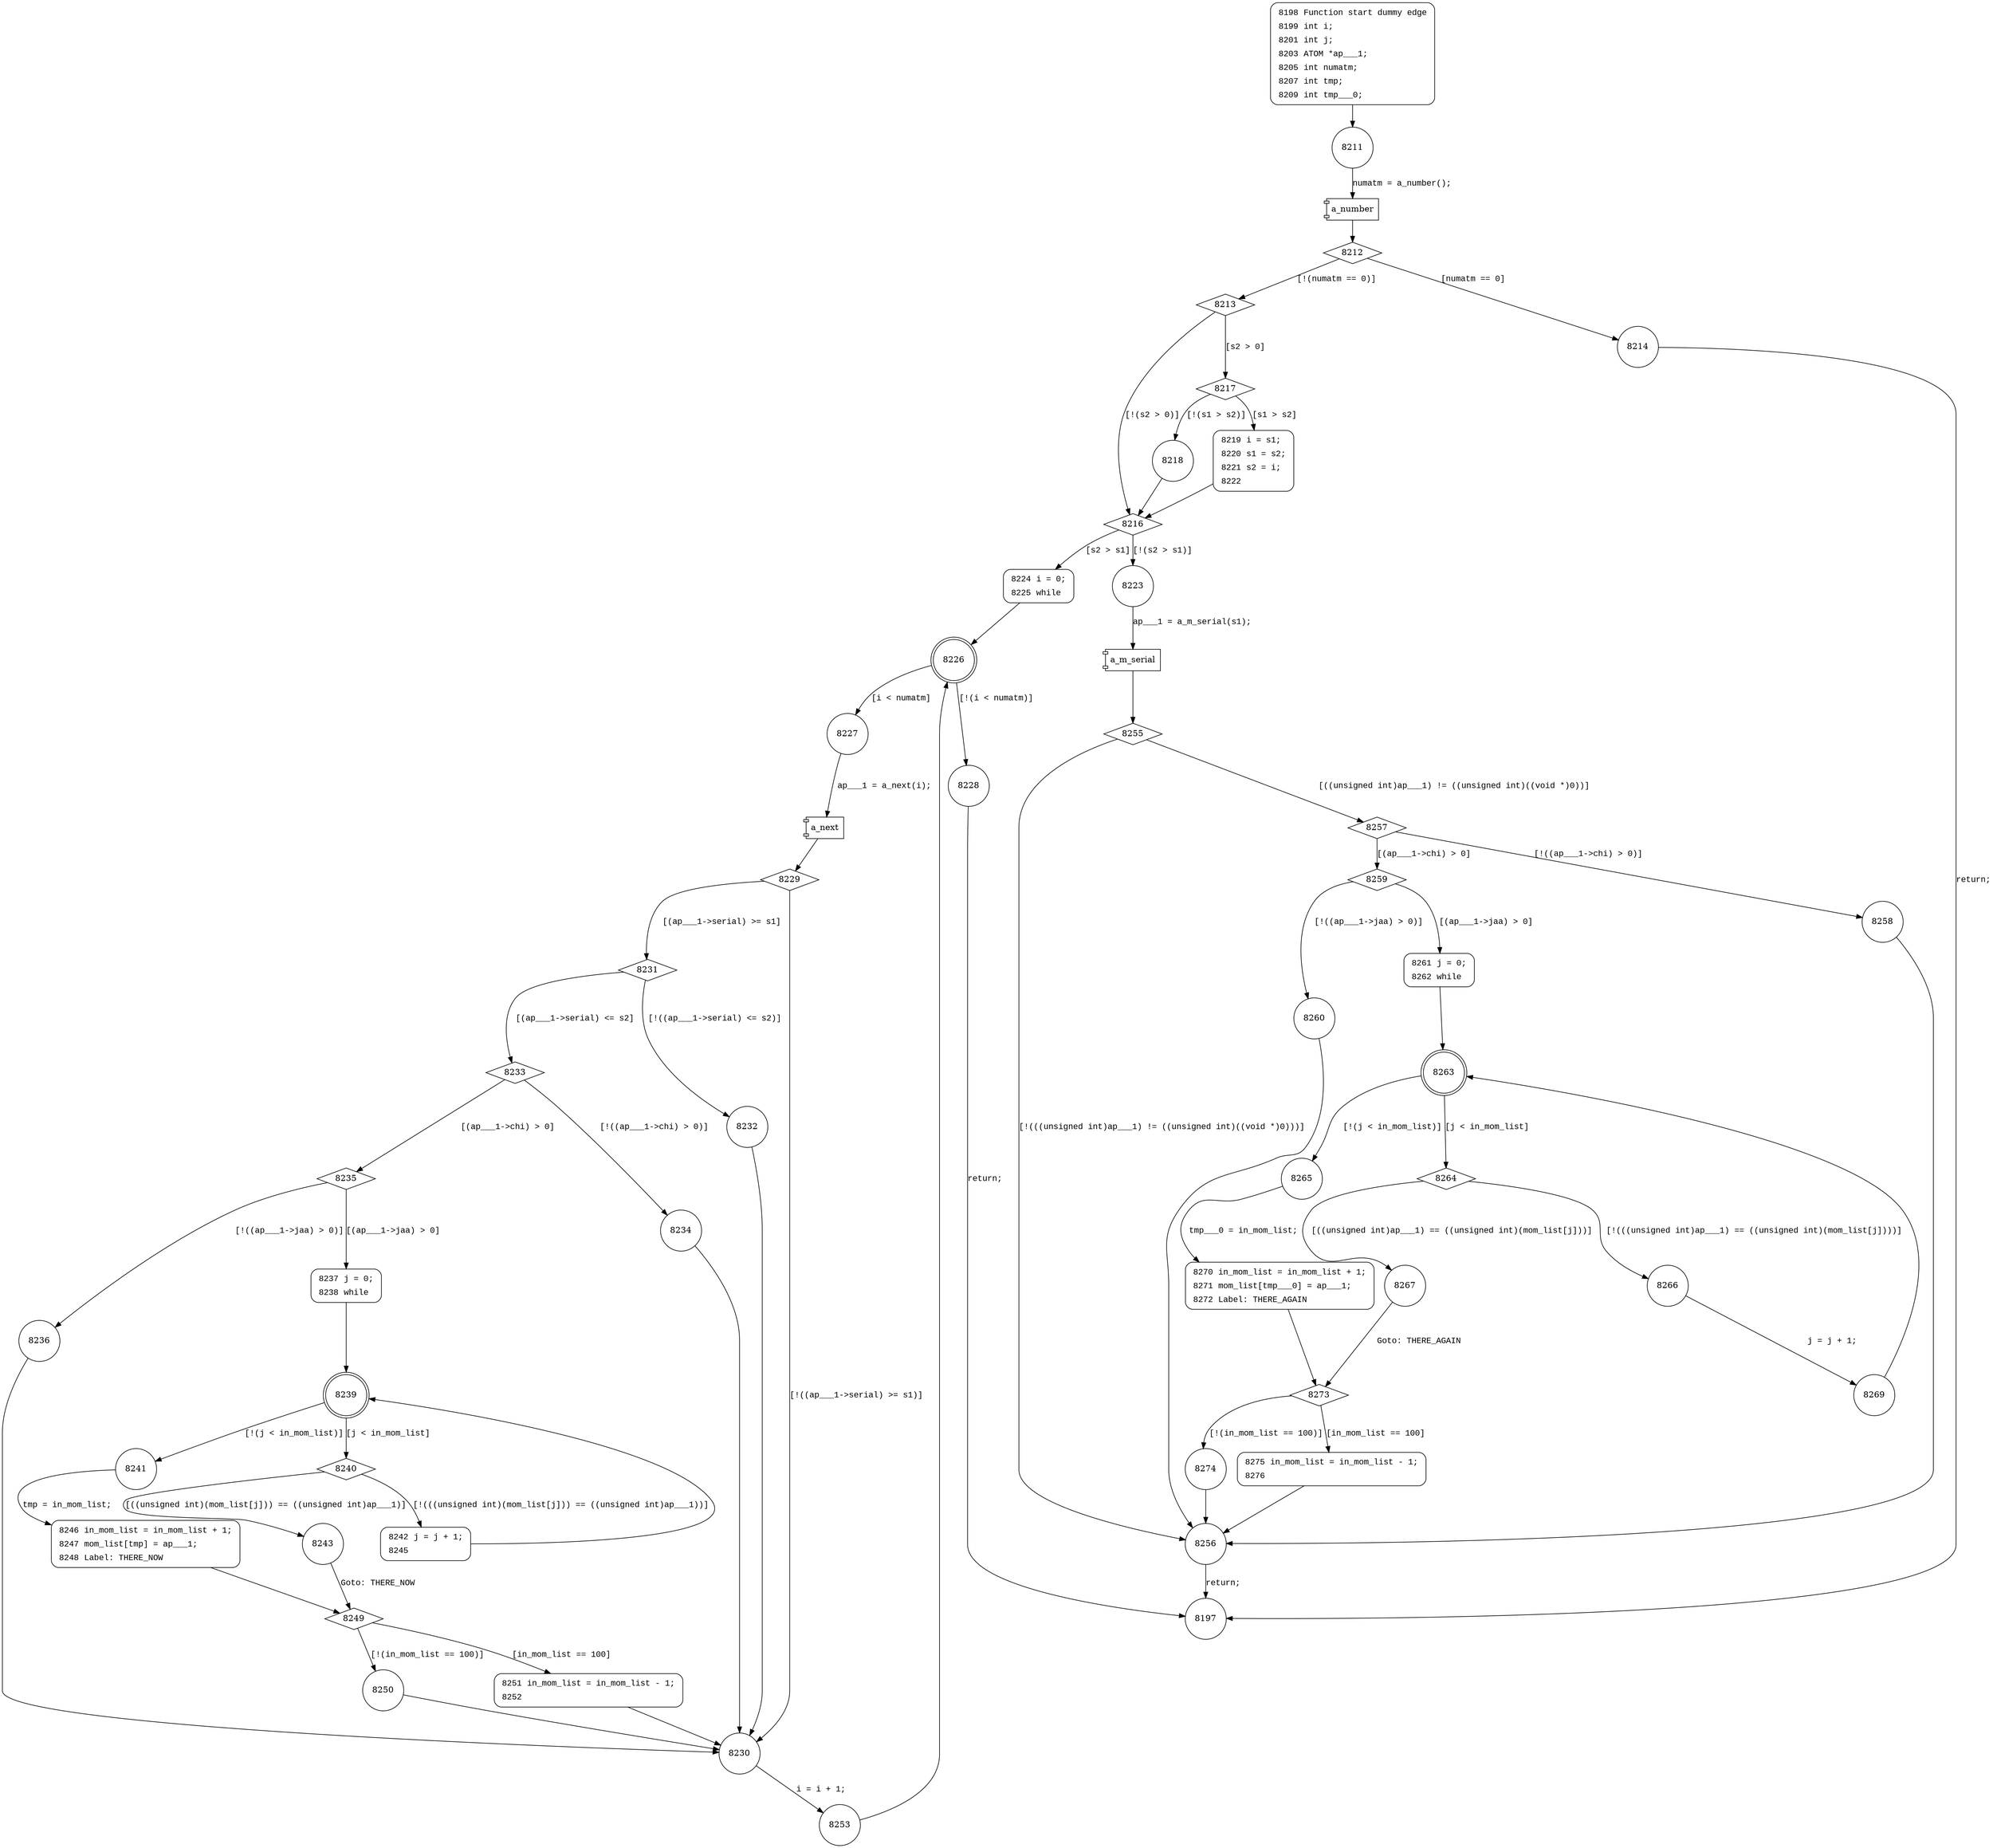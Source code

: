 digraph mom_add {
8211 [shape="circle"]
8212 [shape="diamond"]
8213 [shape="diamond"]
8214 [shape="circle"]
8216 [shape="diamond"]
8217 [shape="diamond"]
8218 [shape="circle"]
8219 [shape="circle"]
8223 [shape="circle"]
8224 [shape="circle"]
8226 [shape="doublecircle"]
8228 [shape="circle"]
8227 [shape="circle"]
8229 [shape="diamond"]
8230 [shape="circle"]
8231 [shape="diamond"]
8232 [shape="circle"]
8233 [shape="diamond"]
8234 [shape="circle"]
8235 [shape="diamond"]
8236 [shape="circle"]
8237 [shape="circle"]
8239 [shape="doublecircle"]
8241 [shape="circle"]
8240 [shape="diamond"]
8242 [shape="circle"]
8243 [shape="circle"]
8249 [shape="diamond"]
8250 [shape="circle"]
8251 [shape="circle"]
8253 [shape="circle"]
8246 [shape="circle"]
8255 [shape="diamond"]
8256 [shape="circle"]
8257 [shape="diamond"]
8258 [shape="circle"]
8259 [shape="diamond"]
8260 [shape="circle"]
8261 [shape="circle"]
8263 [shape="doublecircle"]
8265 [shape="circle"]
8264 [shape="diamond"]
8266 [shape="circle"]
8267 [shape="circle"]
8273 [shape="diamond"]
8274 [shape="circle"]
8275 [shape="circle"]
8197 [shape="circle"]
8269 [shape="circle"]
8270 [shape="circle"]
8198 [style="filled,bold" penwidth="1" fillcolor="white" fontname="Courier New" shape="Mrecord" label=<<table border="0" cellborder="0" cellpadding="3" bgcolor="white"><tr><td align="right">8198</td><td align="left">Function start dummy edge</td></tr><tr><td align="right">8199</td><td align="left">int i;</td></tr><tr><td align="right">8201</td><td align="left">int j;</td></tr><tr><td align="right">8203</td><td align="left">ATOM *ap___1;</td></tr><tr><td align="right">8205</td><td align="left">int numatm;</td></tr><tr><td align="right">8207</td><td align="left">int tmp;</td></tr><tr><td align="right">8209</td><td align="left">int tmp___0;</td></tr></table>>]
8198 -> 8211[label=""]
8219 [style="filled,bold" penwidth="1" fillcolor="white" fontname="Courier New" shape="Mrecord" label=<<table border="0" cellborder="0" cellpadding="3" bgcolor="white"><tr><td align="right">8219</td><td align="left">i = s1;</td></tr><tr><td align="right">8220</td><td align="left">s1 = s2;</td></tr><tr><td align="right">8221</td><td align="left">s2 = i;</td></tr><tr><td align="right">8222</td><td align="left"></td></tr></table>>]
8219 -> 8216[label=""]
8224 [style="filled,bold" penwidth="1" fillcolor="white" fontname="Courier New" shape="Mrecord" label=<<table border="0" cellborder="0" cellpadding="3" bgcolor="white"><tr><td align="right">8224</td><td align="left">i = 0;</td></tr><tr><td align="right">8225</td><td align="left">while</td></tr></table>>]
8224 -> 8226[label=""]
8237 [style="filled,bold" penwidth="1" fillcolor="white" fontname="Courier New" shape="Mrecord" label=<<table border="0" cellborder="0" cellpadding="3" bgcolor="white"><tr><td align="right">8237</td><td align="left">j = 0;</td></tr><tr><td align="right">8238</td><td align="left">while</td></tr></table>>]
8237 -> 8239[label=""]
8251 [style="filled,bold" penwidth="1" fillcolor="white" fontname="Courier New" shape="Mrecord" label=<<table border="0" cellborder="0" cellpadding="3" bgcolor="white"><tr><td align="right">8251</td><td align="left">in_mom_list = in_mom_list - 1;</td></tr><tr><td align="right">8252</td><td align="left"></td></tr></table>>]
8251 -> 8230[label=""]
8242 [style="filled,bold" penwidth="1" fillcolor="white" fontname="Courier New" shape="Mrecord" label=<<table border="0" cellborder="0" cellpadding="3" bgcolor="white"><tr><td align="right">8242</td><td align="left">j = j + 1;</td></tr><tr><td align="right">8245</td><td align="left"></td></tr></table>>]
8242 -> 8239[label=""]
8246 [style="filled,bold" penwidth="1" fillcolor="white" fontname="Courier New" shape="Mrecord" label=<<table border="0" cellborder="0" cellpadding="3" bgcolor="white"><tr><td align="right">8246</td><td align="left">in_mom_list = in_mom_list + 1;</td></tr><tr><td align="right">8247</td><td align="left">mom_list[tmp] = ap___1;</td></tr><tr><td align="right">8248</td><td align="left">Label: THERE_NOW</td></tr></table>>]
8246 -> 8249[label=""]
8261 [style="filled,bold" penwidth="1" fillcolor="white" fontname="Courier New" shape="Mrecord" label=<<table border="0" cellborder="0" cellpadding="3" bgcolor="white"><tr><td align="right">8261</td><td align="left">j = 0;</td></tr><tr><td align="right">8262</td><td align="left">while</td></tr></table>>]
8261 -> 8263[label=""]
8275 [style="filled,bold" penwidth="1" fillcolor="white" fontname="Courier New" shape="Mrecord" label=<<table border="0" cellborder="0" cellpadding="3" bgcolor="white"><tr><td align="right">8275</td><td align="left">in_mom_list = in_mom_list - 1;</td></tr><tr><td align="right">8276</td><td align="left"></td></tr></table>>]
8275 -> 8256[label=""]
8270 [style="filled,bold" penwidth="1" fillcolor="white" fontname="Courier New" shape="Mrecord" label=<<table border="0" cellborder="0" cellpadding="3" bgcolor="white"><tr><td align="right">8270</td><td align="left">in_mom_list = in_mom_list + 1;</td></tr><tr><td align="right">8271</td><td align="left">mom_list[tmp___0] = ap___1;</td></tr><tr><td align="right">8272</td><td align="left">Label: THERE_AGAIN</td></tr></table>>]
8270 -> 8273[label=""]
100673 [shape="component" label="a_number"]
8211 -> 100673 [label="numatm = a_number();" fontname="Courier New"]
100673 -> 8212 [label="" fontname="Courier New"]
8212 -> 8213 [label="[!(numatm == 0)]" fontname="Courier New"]
8212 -> 8214 [label="[numatm == 0]" fontname="Courier New"]
8213 -> 8216 [label="[!(s2 > 0)]" fontname="Courier New"]
8213 -> 8217 [label="[s2 > 0]" fontname="Courier New"]
8217 -> 8218 [label="[!(s1 > s2)]" fontname="Courier New"]
8217 -> 8219 [label="[s1 > s2]" fontname="Courier New"]
8216 -> 8223 [label="[!(s2 > s1)]" fontname="Courier New"]
8216 -> 8224 [label="[s2 > s1]" fontname="Courier New"]
8226 -> 8228 [label="[!(i < numatm)]" fontname="Courier New"]
8226 -> 8227 [label="[i < numatm]" fontname="Courier New"]
100674 [shape="component" label="a_next"]
8227 -> 100674 [label="ap___1 = a_next(i);" fontname="Courier New"]
100674 -> 8229 [label="" fontname="Courier New"]
8229 -> 8230 [label="[!((ap___1->serial) >= s1)]" fontname="Courier New"]
8229 -> 8231 [label="[(ap___1->serial) >= s1]" fontname="Courier New"]
8231 -> 8232 [label="[!((ap___1->serial) <= s2)]" fontname="Courier New"]
8231 -> 8233 [label="[(ap___1->serial) <= s2]" fontname="Courier New"]
8233 -> 8234 [label="[!((ap___1->chi) > 0)]" fontname="Courier New"]
8233 -> 8235 [label="[(ap___1->chi) > 0]" fontname="Courier New"]
8235 -> 8236 [label="[!((ap___1->jaa) > 0)]" fontname="Courier New"]
8235 -> 8237 [label="[(ap___1->jaa) > 0]" fontname="Courier New"]
8239 -> 8241 [label="[!(j < in_mom_list)]" fontname="Courier New"]
8239 -> 8240 [label="[j < in_mom_list]" fontname="Courier New"]
8240 -> 8242 [label="[!(((unsigned int)(mom_list[j])) == ((unsigned int)ap___1))]" fontname="Courier New"]
8240 -> 8243 [label="[((unsigned int)(mom_list[j])) == ((unsigned int)ap___1)]" fontname="Courier New"]
8249 -> 8250 [label="[!(in_mom_list == 100)]" fontname="Courier New"]
8249 -> 8251 [label="[in_mom_list == 100]" fontname="Courier New"]
8230 -> 8253 [label="i = i + 1;" fontname="Courier New"]
8250 -> 8230 [label="" fontname="Courier New"]
8241 -> 8246 [label="tmp = in_mom_list;" fontname="Courier New"]
8236 -> 8230 [label="" fontname="Courier New"]
8232 -> 8230 [label="" fontname="Courier New"]
100675 [shape="component" label="a_m_serial"]
8223 -> 100675 [label="ap___1 = a_m_serial(s1);" fontname="Courier New"]
100675 -> 8255 [label="" fontname="Courier New"]
8255 -> 8256 [label="[!(((unsigned int)ap___1) != ((unsigned int)((void *)0)))]" fontname="Courier New"]
8255 -> 8257 [label="[((unsigned int)ap___1) != ((unsigned int)((void *)0))]" fontname="Courier New"]
8257 -> 8258 [label="[!((ap___1->chi) > 0)]" fontname="Courier New"]
8257 -> 8259 [label="[(ap___1->chi) > 0]" fontname="Courier New"]
8259 -> 8260 [label="[!((ap___1->jaa) > 0)]" fontname="Courier New"]
8259 -> 8261 [label="[(ap___1->jaa) > 0]" fontname="Courier New"]
8263 -> 8265 [label="[!(j < in_mom_list)]" fontname="Courier New"]
8263 -> 8264 [label="[j < in_mom_list]" fontname="Courier New"]
8264 -> 8266 [label="[!(((unsigned int)ap___1) == ((unsigned int)(mom_list[j])))]" fontname="Courier New"]
8264 -> 8267 [label="[((unsigned int)ap___1) == ((unsigned int)(mom_list[j]))]" fontname="Courier New"]
8273 -> 8274 [label="[!(in_mom_list == 100)]" fontname="Courier New"]
8273 -> 8275 [label="[in_mom_list == 100]" fontname="Courier New"]
8256 -> 8197 [label="return;" fontname="Courier New"]
8266 -> 8269 [label="j = j + 1;" fontname="Courier New"]
8265 -> 8270 [label="tmp___0 = in_mom_list;" fontname="Courier New"]
8260 -> 8256 [label="" fontname="Courier New"]
8218 -> 8216 [label="" fontname="Courier New"]
8214 -> 8197 [label="return;" fontname="Courier New"]
8243 -> 8249 [label="Goto: THERE_NOW" fontname="Courier New"]
8253 -> 8226 [label="" fontname="Courier New"]
8234 -> 8230 [label="" fontname="Courier New"]
8228 -> 8197 [label="return;" fontname="Courier New"]
8267 -> 8273 [label="Goto: THERE_AGAIN" fontname="Courier New"]
8274 -> 8256 [label="" fontname="Courier New"]
8269 -> 8263 [label="" fontname="Courier New"]
8258 -> 8256 [label="" fontname="Courier New"]
}